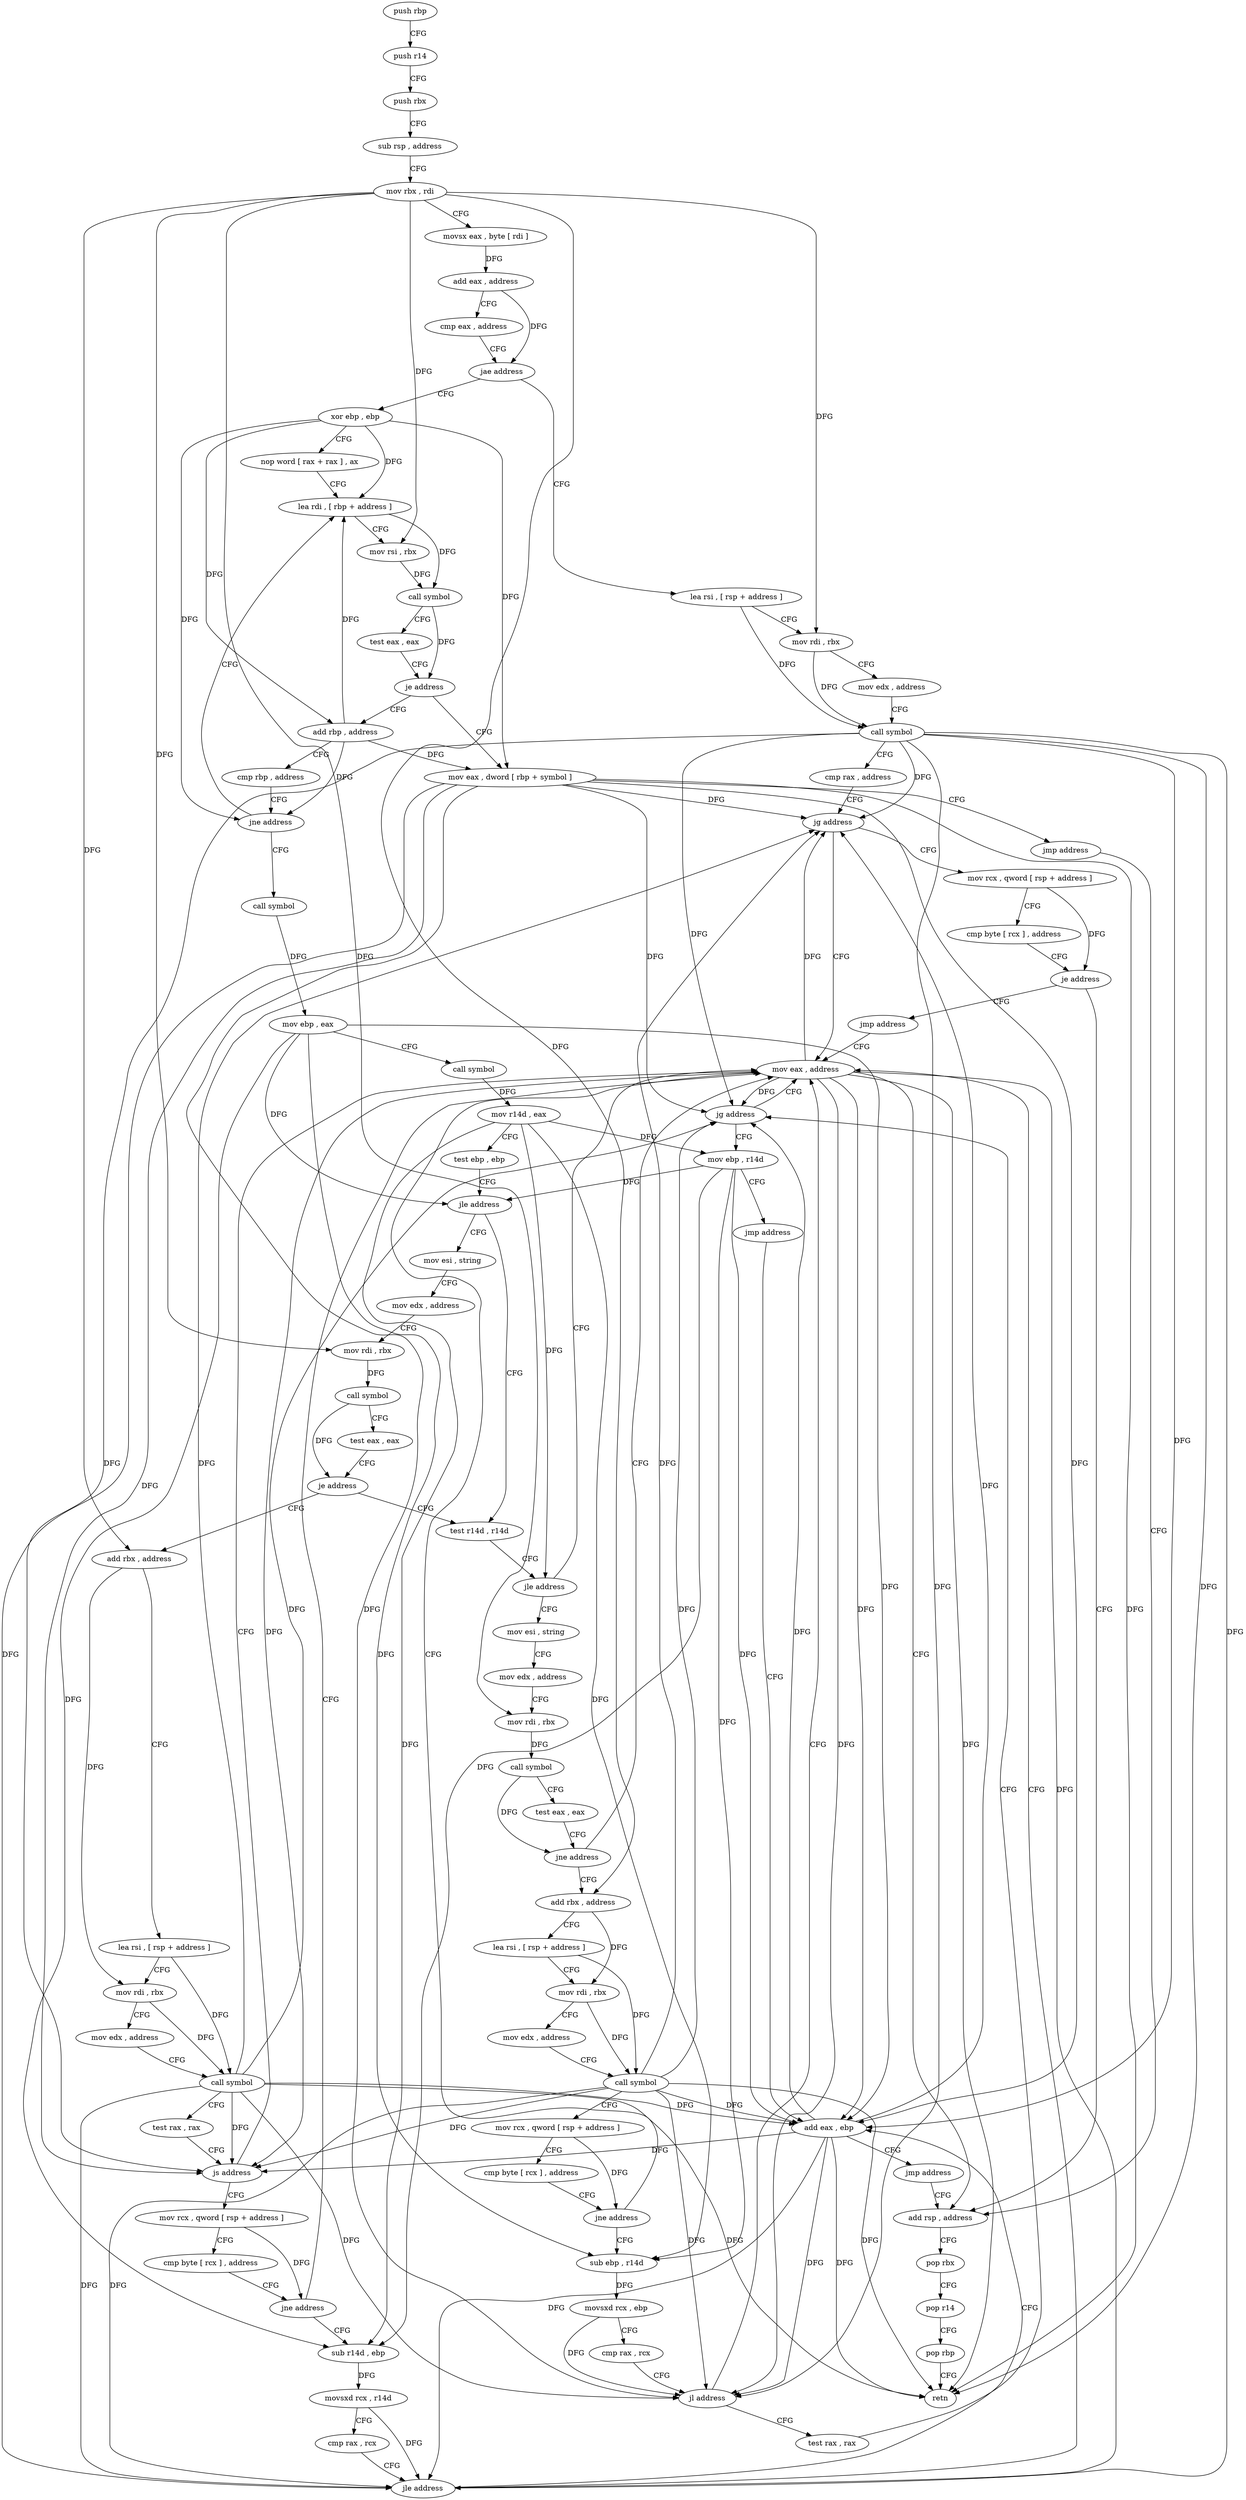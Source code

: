digraph "func" {
"4212784" [label = "push rbp" ]
"4212785" [label = "push r14" ]
"4212787" [label = "push rbx" ]
"4212788" [label = "sub rsp , address" ]
"4212792" [label = "mov rbx , rdi" ]
"4212795" [label = "movsx eax , byte [ rdi ]" ]
"4212798" [label = "add eax , address" ]
"4212801" [label = "cmp eax , address" ]
"4212804" [label = "jae address" ]
"4212853" [label = "xor ebp , ebp" ]
"4212806" [label = "lea rsi , [ rsp + address ]" ]
"4212855" [label = "nop word [ rax + rax ] , ax" ]
"4212864" [label = "lea rdi , [ rbp + address ]" ]
"4212811" [label = "mov rdi , rbx" ]
"4212814" [label = "mov edx , address" ]
"4212819" [label = "call symbol" ]
"4212824" [label = "cmp rax , address" ]
"4212828" [label = "jg address" ]
"4213081" [label = "mov eax , address" ]
"4212834" [label = "mov rcx , qword [ rsp + address ]" ]
"4213025" [label = "mov eax , dword [ rbp + symbol ]" ]
"4213031" [label = "jmp address" ]
"4213086" [label = "add rsp , address" ]
"4212887" [label = "add rbp , address" ]
"4212891" [label = "cmp rbp , address" ]
"4212898" [label = "jne address" ]
"4212900" [label = "call symbol" ]
"4212839" [label = "cmp byte [ rcx ] , address" ]
"4212842" [label = "je address" ]
"4212848" [label = "jmp address" ]
"4213090" [label = "pop rbx" ]
"4213091" [label = "pop r14" ]
"4213093" [label = "pop rbp" ]
"4213094" [label = "retn" ]
"4212871" [label = "mov rsi , rbx" ]
"4212874" [label = "call symbol" ]
"4212879" [label = "test eax , eax" ]
"4212881" [label = "je address" ]
"4212905" [label = "mov ebp , eax" ]
"4212907" [label = "call symbol" ]
"4212912" [label = "mov r14d , eax" ]
"4212915" [label = "test ebp , ebp" ]
"4212917" [label = "jle address" ]
"4212941" [label = "test r14d , r14d" ]
"4212919" [label = "mov esi , string" ]
"4212944" [label = "jle address" ]
"4212950" [label = "mov esi , string" ]
"4212924" [label = "mov edx , address" ]
"4212929" [label = "mov rdi , rbx" ]
"4212932" [label = "call symbol" ]
"4212937" [label = "test eax , eax" ]
"4212939" [label = "je address" ]
"4213033" [label = "add rbx , address" ]
"4212955" [label = "mov edx , address" ]
"4212960" [label = "mov rdi , rbx" ]
"4212963" [label = "call symbol" ]
"4212968" [label = "test eax , eax" ]
"4212970" [label = "jne address" ]
"4212972" [label = "add rbx , address" ]
"4213037" [label = "lea rsi , [ rsp + address ]" ]
"4213042" [label = "mov rdi , rbx" ]
"4213045" [label = "mov edx , address" ]
"4213050" [label = "call symbol" ]
"4213055" [label = "test rax , rax" ]
"4213058" [label = "js address" ]
"4213060" [label = "mov rcx , qword [ rsp + address ]" ]
"4212976" [label = "lea rsi , [ rsp + address ]" ]
"4212981" [label = "mov rdi , rbx" ]
"4212984" [label = "mov edx , address" ]
"4212989" [label = "call symbol" ]
"4212994" [label = "mov rcx , qword [ rsp + address ]" ]
"4212999" [label = "cmp byte [ rcx ] , address" ]
"4213002" [label = "jne address" ]
"4213004" [label = "sub ebp , r14d" ]
"4213065" [label = "cmp byte [ rcx ] , address" ]
"4213068" [label = "jne address" ]
"4213070" [label = "sub r14d , ebp" ]
"4213007" [label = "movsxd rcx , ebp" ]
"4213010" [label = "cmp rax , rcx" ]
"4213013" [label = "jl address" ]
"4213015" [label = "test rax , rax" ]
"4213073" [label = "movsxd rcx , r14d" ]
"4213076" [label = "cmp rax , rcx" ]
"4213079" [label = "jle address" ]
"4213095" [label = "add eax , ebp" ]
"4213018" [label = "jg address" ]
"4213020" [label = "mov ebp , r14d" ]
"4213097" [label = "jmp address" ]
"4213023" [label = "jmp address" ]
"4212784" -> "4212785" [ label = "CFG" ]
"4212785" -> "4212787" [ label = "CFG" ]
"4212787" -> "4212788" [ label = "CFG" ]
"4212788" -> "4212792" [ label = "CFG" ]
"4212792" -> "4212795" [ label = "CFG" ]
"4212792" -> "4212811" [ label = "DFG" ]
"4212792" -> "4212871" [ label = "DFG" ]
"4212792" -> "4212929" [ label = "DFG" ]
"4212792" -> "4212960" [ label = "DFG" ]
"4212792" -> "4213033" [ label = "DFG" ]
"4212792" -> "4212972" [ label = "DFG" ]
"4212795" -> "4212798" [ label = "DFG" ]
"4212798" -> "4212801" [ label = "CFG" ]
"4212798" -> "4212804" [ label = "DFG" ]
"4212801" -> "4212804" [ label = "CFG" ]
"4212804" -> "4212853" [ label = "CFG" ]
"4212804" -> "4212806" [ label = "CFG" ]
"4212853" -> "4212855" [ label = "CFG" ]
"4212853" -> "4212864" [ label = "DFG" ]
"4212853" -> "4213025" [ label = "DFG" ]
"4212853" -> "4212887" [ label = "DFG" ]
"4212853" -> "4212898" [ label = "DFG" ]
"4212806" -> "4212811" [ label = "CFG" ]
"4212806" -> "4212819" [ label = "DFG" ]
"4212855" -> "4212864" [ label = "CFG" ]
"4212864" -> "4212871" [ label = "CFG" ]
"4212864" -> "4212874" [ label = "DFG" ]
"4212811" -> "4212814" [ label = "CFG" ]
"4212811" -> "4212819" [ label = "DFG" ]
"4212814" -> "4212819" [ label = "CFG" ]
"4212819" -> "4212824" [ label = "CFG" ]
"4212819" -> "4212828" [ label = "DFG" ]
"4212819" -> "4213094" [ label = "DFG" ]
"4212819" -> "4213058" [ label = "DFG" ]
"4212819" -> "4213013" [ label = "DFG" ]
"4212819" -> "4213079" [ label = "DFG" ]
"4212819" -> "4213018" [ label = "DFG" ]
"4212819" -> "4213095" [ label = "DFG" ]
"4212824" -> "4212828" [ label = "CFG" ]
"4212828" -> "4213081" [ label = "CFG" ]
"4212828" -> "4212834" [ label = "CFG" ]
"4213081" -> "4213086" [ label = "CFG" ]
"4213081" -> "4212828" [ label = "DFG" ]
"4213081" -> "4213094" [ label = "DFG" ]
"4213081" -> "4213058" [ label = "DFG" ]
"4213081" -> "4213013" [ label = "DFG" ]
"4213081" -> "4213079" [ label = "DFG" ]
"4213081" -> "4213018" [ label = "DFG" ]
"4213081" -> "4213095" [ label = "DFG" ]
"4212834" -> "4212839" [ label = "CFG" ]
"4212834" -> "4212842" [ label = "DFG" ]
"4213025" -> "4213031" [ label = "CFG" ]
"4213025" -> "4212828" [ label = "DFG" ]
"4213025" -> "4213094" [ label = "DFG" ]
"4213025" -> "4213058" [ label = "DFG" ]
"4213025" -> "4213013" [ label = "DFG" ]
"4213025" -> "4213079" [ label = "DFG" ]
"4213025" -> "4213018" [ label = "DFG" ]
"4213025" -> "4213095" [ label = "DFG" ]
"4213031" -> "4213086" [ label = "CFG" ]
"4213086" -> "4213090" [ label = "CFG" ]
"4212887" -> "4212891" [ label = "CFG" ]
"4212887" -> "4212864" [ label = "DFG" ]
"4212887" -> "4213025" [ label = "DFG" ]
"4212887" -> "4212898" [ label = "DFG" ]
"4212891" -> "4212898" [ label = "CFG" ]
"4212898" -> "4212864" [ label = "CFG" ]
"4212898" -> "4212900" [ label = "CFG" ]
"4212900" -> "4212905" [ label = "DFG" ]
"4212839" -> "4212842" [ label = "CFG" ]
"4212842" -> "4213086" [ label = "CFG" ]
"4212842" -> "4212848" [ label = "CFG" ]
"4212848" -> "4213081" [ label = "CFG" ]
"4213090" -> "4213091" [ label = "CFG" ]
"4213091" -> "4213093" [ label = "CFG" ]
"4213093" -> "4213094" [ label = "CFG" ]
"4212871" -> "4212874" [ label = "DFG" ]
"4212874" -> "4212879" [ label = "CFG" ]
"4212874" -> "4212881" [ label = "DFG" ]
"4212879" -> "4212881" [ label = "CFG" ]
"4212881" -> "4213025" [ label = "CFG" ]
"4212881" -> "4212887" [ label = "CFG" ]
"4212905" -> "4212907" [ label = "CFG" ]
"4212905" -> "4212917" [ label = "DFG" ]
"4212905" -> "4213004" [ label = "DFG" ]
"4212905" -> "4213070" [ label = "DFG" ]
"4212905" -> "4213095" [ label = "DFG" ]
"4212907" -> "4212912" [ label = "DFG" ]
"4212912" -> "4212915" [ label = "CFG" ]
"4212912" -> "4212944" [ label = "DFG" ]
"4212912" -> "4213004" [ label = "DFG" ]
"4212912" -> "4213070" [ label = "DFG" ]
"4212912" -> "4213020" [ label = "DFG" ]
"4212915" -> "4212917" [ label = "CFG" ]
"4212917" -> "4212941" [ label = "CFG" ]
"4212917" -> "4212919" [ label = "CFG" ]
"4212941" -> "4212944" [ label = "CFG" ]
"4212919" -> "4212924" [ label = "CFG" ]
"4212944" -> "4213081" [ label = "CFG" ]
"4212944" -> "4212950" [ label = "CFG" ]
"4212950" -> "4212955" [ label = "CFG" ]
"4212924" -> "4212929" [ label = "CFG" ]
"4212929" -> "4212932" [ label = "DFG" ]
"4212932" -> "4212937" [ label = "CFG" ]
"4212932" -> "4212939" [ label = "DFG" ]
"4212937" -> "4212939" [ label = "CFG" ]
"4212939" -> "4213033" [ label = "CFG" ]
"4212939" -> "4212941" [ label = "CFG" ]
"4213033" -> "4213037" [ label = "CFG" ]
"4213033" -> "4213042" [ label = "DFG" ]
"4212955" -> "4212960" [ label = "CFG" ]
"4212960" -> "4212963" [ label = "DFG" ]
"4212963" -> "4212968" [ label = "CFG" ]
"4212963" -> "4212970" [ label = "DFG" ]
"4212968" -> "4212970" [ label = "CFG" ]
"4212970" -> "4213081" [ label = "CFG" ]
"4212970" -> "4212972" [ label = "CFG" ]
"4212972" -> "4212976" [ label = "CFG" ]
"4212972" -> "4212981" [ label = "DFG" ]
"4213037" -> "4213042" [ label = "CFG" ]
"4213037" -> "4213050" [ label = "DFG" ]
"4213042" -> "4213045" [ label = "CFG" ]
"4213042" -> "4213050" [ label = "DFG" ]
"4213045" -> "4213050" [ label = "CFG" ]
"4213050" -> "4213055" [ label = "CFG" ]
"4213050" -> "4212828" [ label = "DFG" ]
"4213050" -> "4213094" [ label = "DFG" ]
"4213050" -> "4213058" [ label = "DFG" ]
"4213050" -> "4213013" [ label = "DFG" ]
"4213050" -> "4213079" [ label = "DFG" ]
"4213050" -> "4213018" [ label = "DFG" ]
"4213050" -> "4213095" [ label = "DFG" ]
"4213055" -> "4213058" [ label = "CFG" ]
"4213058" -> "4213081" [ label = "CFG" ]
"4213058" -> "4213060" [ label = "CFG" ]
"4213060" -> "4213065" [ label = "CFG" ]
"4213060" -> "4213068" [ label = "DFG" ]
"4212976" -> "4212981" [ label = "CFG" ]
"4212976" -> "4212989" [ label = "DFG" ]
"4212981" -> "4212984" [ label = "CFG" ]
"4212981" -> "4212989" [ label = "DFG" ]
"4212984" -> "4212989" [ label = "CFG" ]
"4212989" -> "4212994" [ label = "CFG" ]
"4212989" -> "4212828" [ label = "DFG" ]
"4212989" -> "4213058" [ label = "DFG" ]
"4212989" -> "4213094" [ label = "DFG" ]
"4212989" -> "4213013" [ label = "DFG" ]
"4212989" -> "4213079" [ label = "DFG" ]
"4212989" -> "4213018" [ label = "DFG" ]
"4212989" -> "4213095" [ label = "DFG" ]
"4212994" -> "4212999" [ label = "CFG" ]
"4212994" -> "4213002" [ label = "DFG" ]
"4212999" -> "4213002" [ label = "CFG" ]
"4213002" -> "4213081" [ label = "CFG" ]
"4213002" -> "4213004" [ label = "CFG" ]
"4213004" -> "4213007" [ label = "DFG" ]
"4213065" -> "4213068" [ label = "CFG" ]
"4213068" -> "4213081" [ label = "CFG" ]
"4213068" -> "4213070" [ label = "CFG" ]
"4213070" -> "4213073" [ label = "DFG" ]
"4213007" -> "4213010" [ label = "CFG" ]
"4213007" -> "4213013" [ label = "DFG" ]
"4213010" -> "4213013" [ label = "CFG" ]
"4213013" -> "4213081" [ label = "CFG" ]
"4213013" -> "4213015" [ label = "CFG" ]
"4213015" -> "4213018" [ label = "CFG" ]
"4213073" -> "4213076" [ label = "CFG" ]
"4213073" -> "4213079" [ label = "DFG" ]
"4213076" -> "4213079" [ label = "CFG" ]
"4213079" -> "4213095" [ label = "CFG" ]
"4213079" -> "4213081" [ label = "CFG" ]
"4213095" -> "4213097" [ label = "CFG" ]
"4213095" -> "4212828" [ label = "DFG" ]
"4213095" -> "4213058" [ label = "DFG" ]
"4213095" -> "4213018" [ label = "DFG" ]
"4213095" -> "4213094" [ label = "DFG" ]
"4213095" -> "4213013" [ label = "DFG" ]
"4213095" -> "4213079" [ label = "DFG" ]
"4213018" -> "4213081" [ label = "CFG" ]
"4213018" -> "4213020" [ label = "CFG" ]
"4213020" -> "4213023" [ label = "CFG" ]
"4213020" -> "4212917" [ label = "DFG" ]
"4213020" -> "4213070" [ label = "DFG" ]
"4213020" -> "4213095" [ label = "DFG" ]
"4213020" -> "4213004" [ label = "DFG" ]
"4213097" -> "4213086" [ label = "CFG" ]
"4213023" -> "4213095" [ label = "CFG" ]
}
